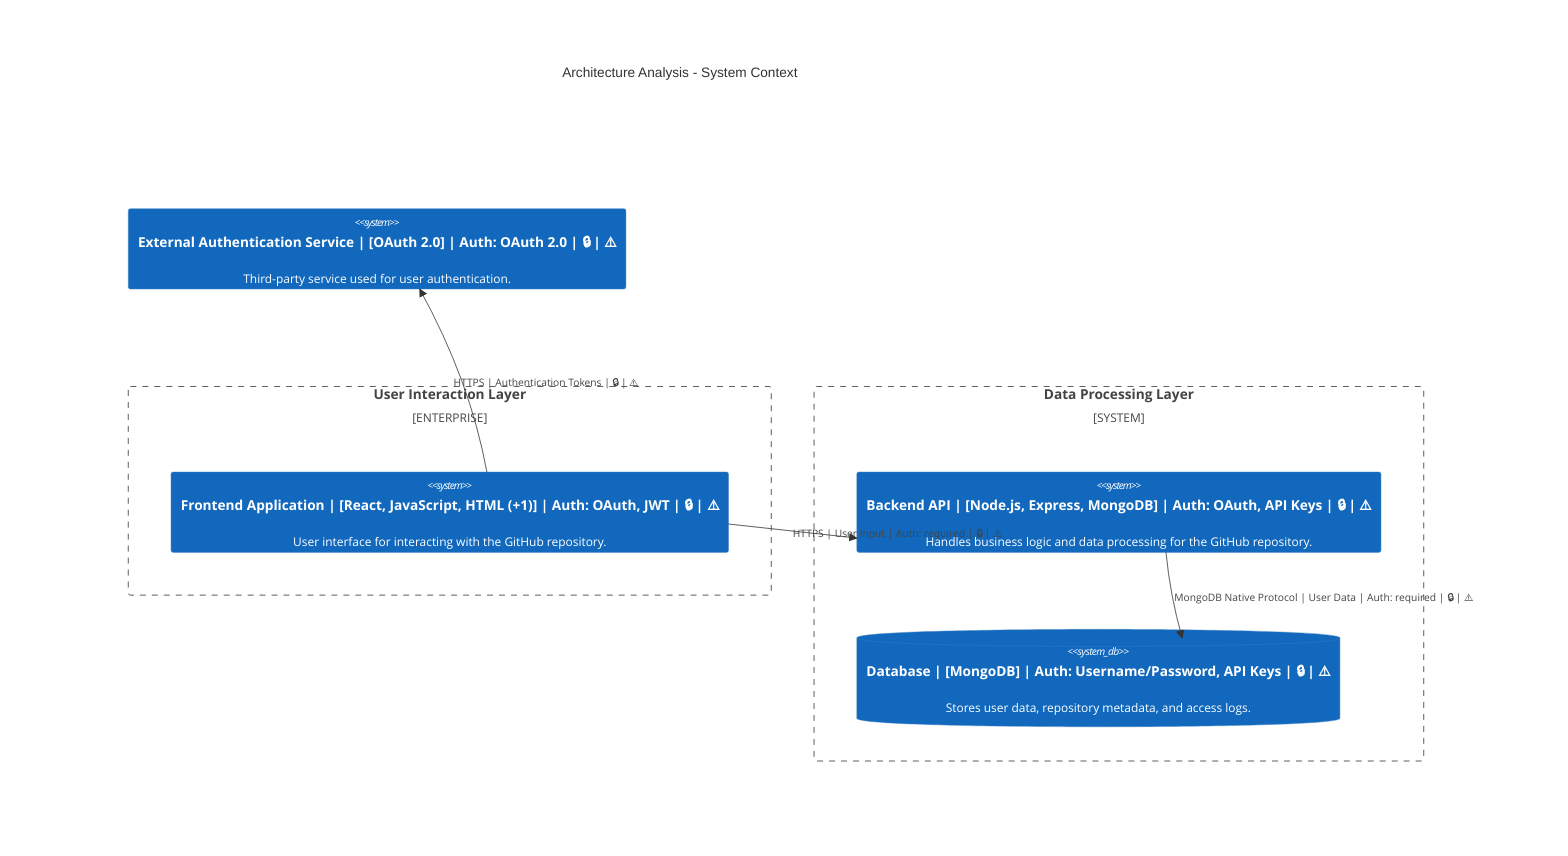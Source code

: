 C4Context
    title Architecture Analysis - System Context
    Enterprise_Boundary(tb_User_Interaction_Layer, "User Interaction Layer") {
        System(Frontend_Application, "Frontend Application | [React, JavaScript, HTML (+1)] | Auth: OAuth, JWT | 🔒 | ⚠️", "User interface for interacting with the GitHub repository.")
    }
    System_Boundary(tb_Data_Processing_Layer, "Data Processing Layer") {
        System(Backend_API, "Backend API | [Node.js, Express, MongoDB] | Auth: OAuth, API Keys | 🔒 | ⚠️", "Handles business logic and data processing for the GitHub repository.")
        SystemDb(Database, "Database | [MongoDB] | Auth: Username/Password, API Keys | 🔒 | ⚠️", "Stores user data, repository metadata, and access logs.")
    }
    System(External_Authentication_Service, "External Authentication Service | [OAuth 2.0] | Auth: OAuth 2.0 | 🔒 | ⚠️", "Third-party service used for user authentication.")

    Rel(Frontend_Application, Backend_API, "HTTPS | User Input | Auth: required | 🔒 | ⚠️")
    Rel(Backend_API, Database, "MongoDB Native Protocol | User Data | Auth: required | 🔒 | ⚠️")
    Rel(Frontend_Application, External_Authentication_Service, "HTTPS | Authentication Tokens | 🔒 | ⚠️")